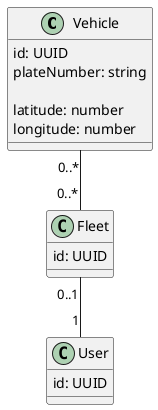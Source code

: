 @startuml

' Domain model for the Fulll Vehicle fleet parking management system

class Vehicle {
    id: UUID
    plateNumber: string

    latitude: number
    longitude: number
}

class User {
    id: UUID
}

class Fleet {
    id: UUID
}

Fleet "0..1" -- "1" User
Vehicle "0..*" -- "0..*" Fleet

@enduml
